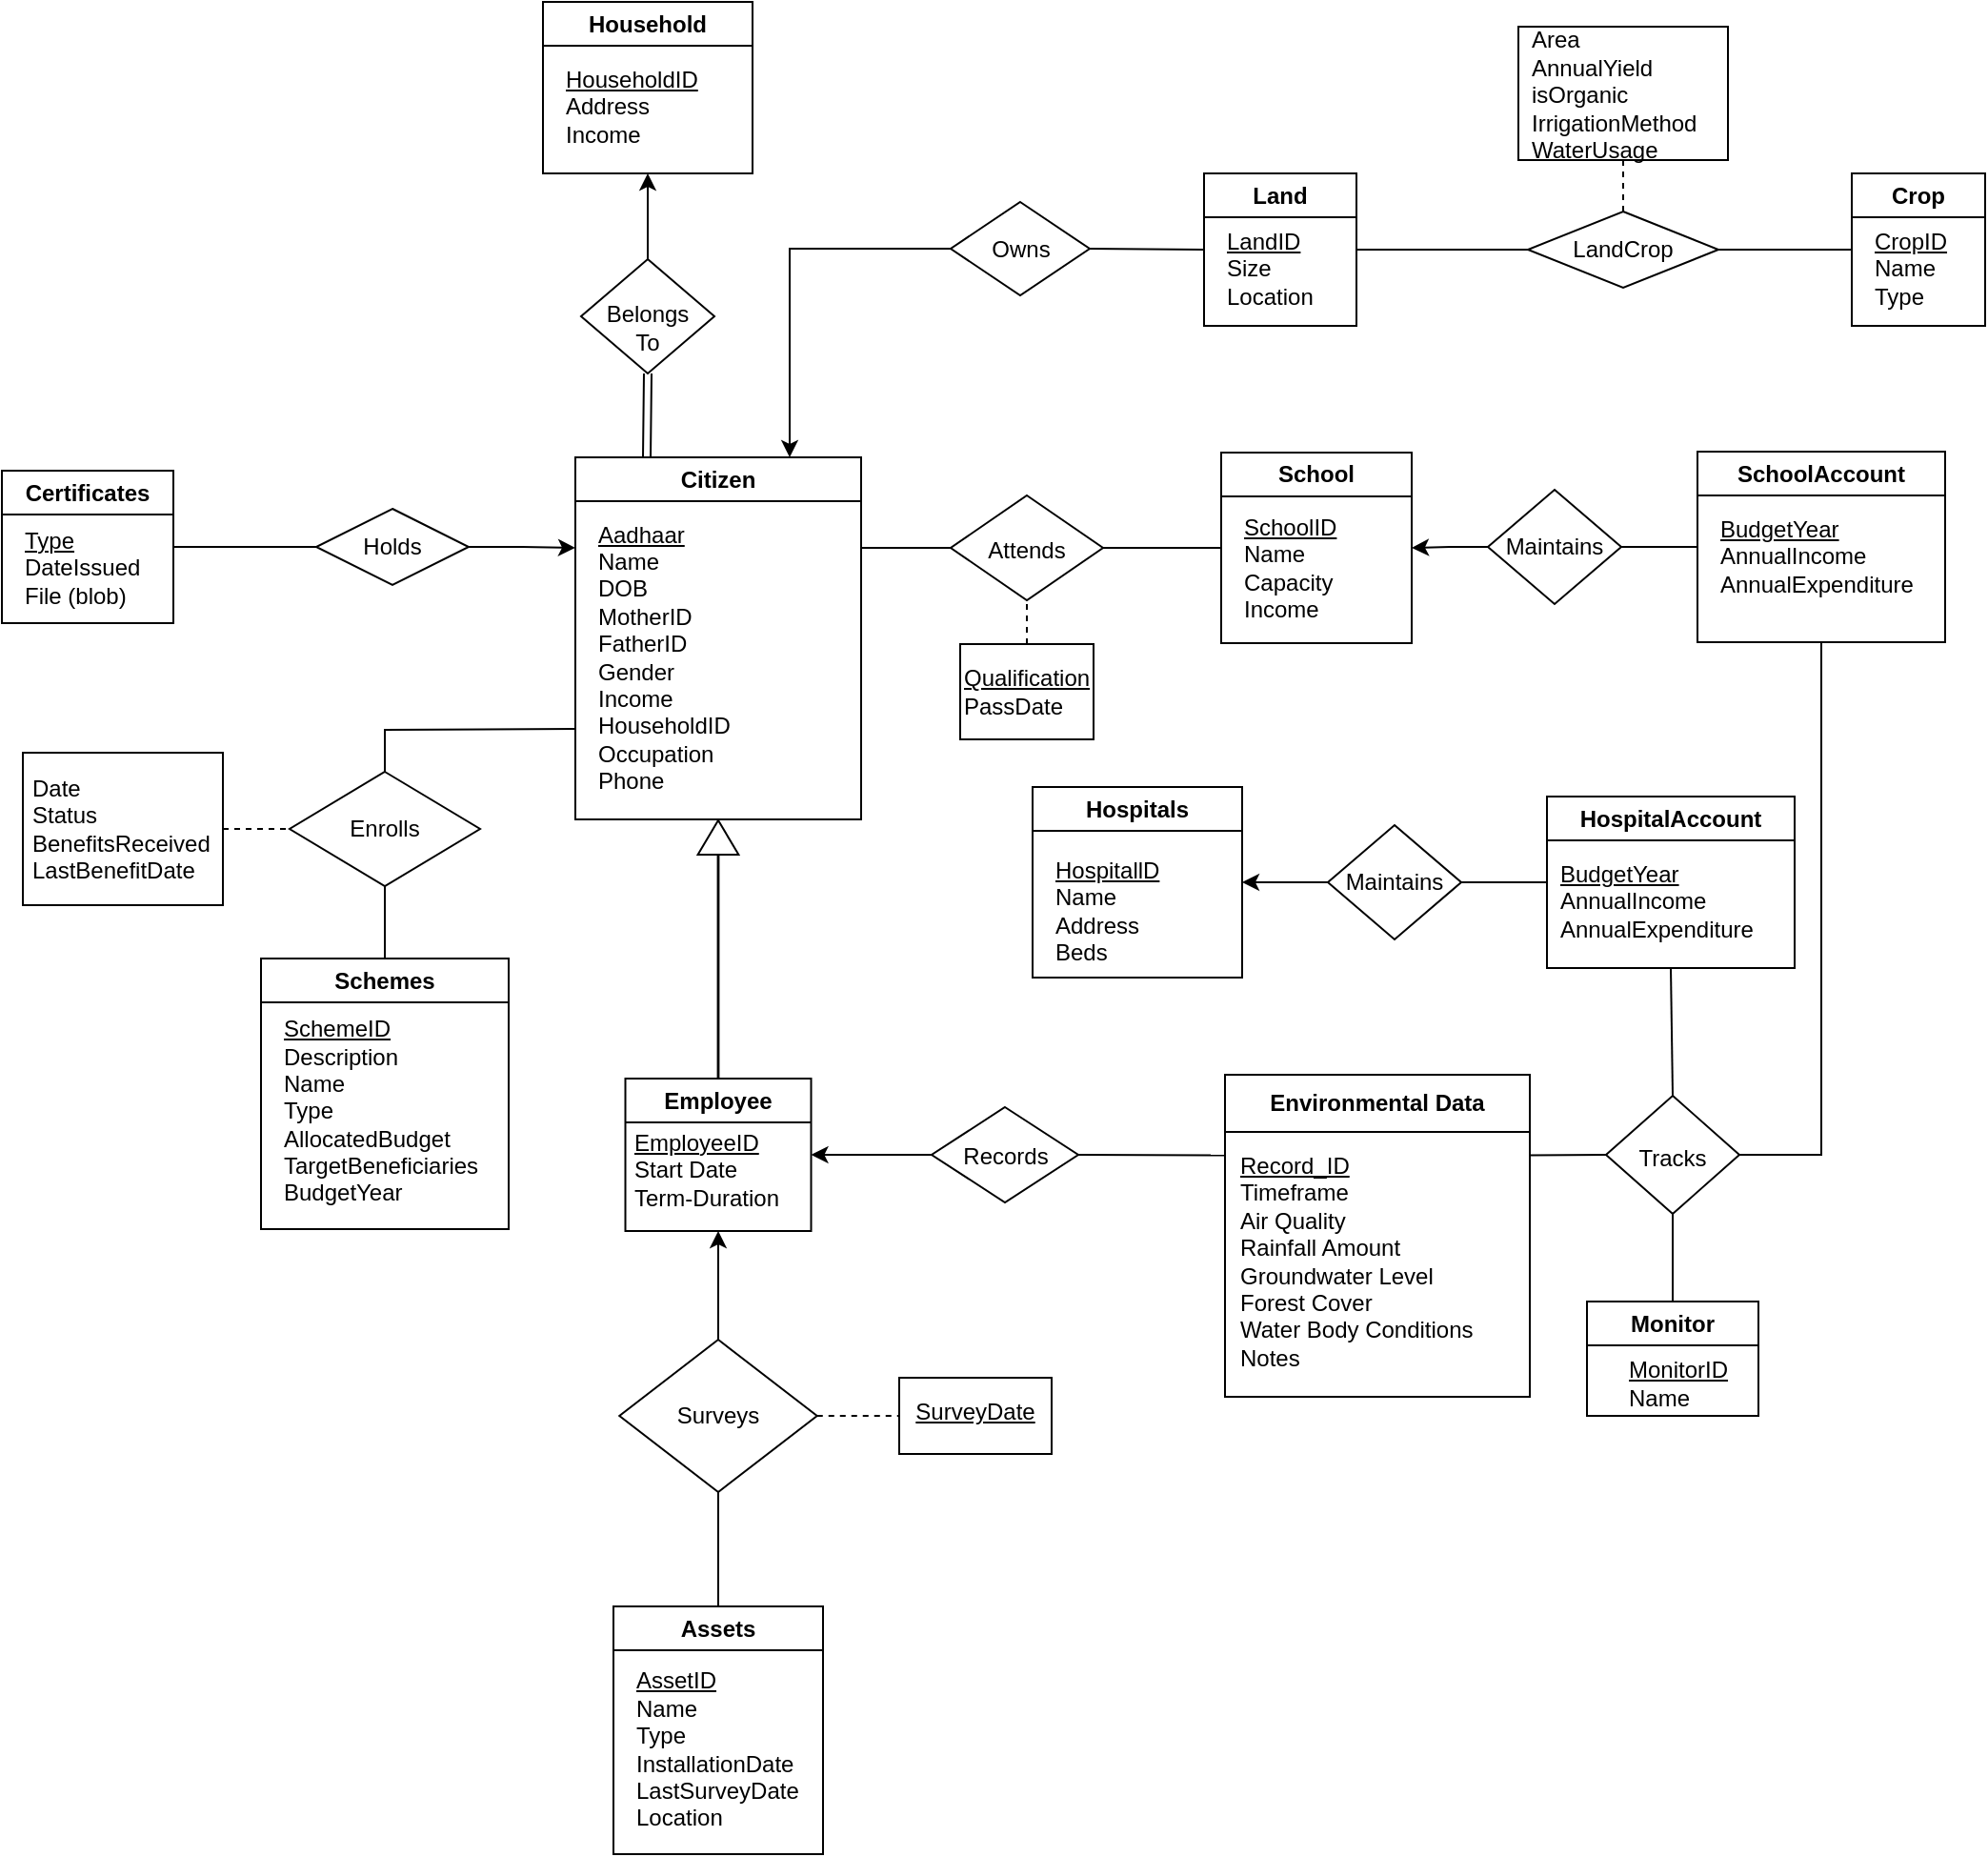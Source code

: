 <mxfile version="26.0.16">
  <diagram name="Page-1" id="xlPOJEpFGTMCNW6hLCcL">
    <mxGraphModel dx="1211" dy="612" grid="1" gridSize="10" guides="1" tooltips="1" connect="1" arrows="1" fold="1" page="1" pageScale="1" pageWidth="1169" pageHeight="1654" math="0" shadow="0">
      <root>
        <mxCell id="0" />
        <mxCell id="1" parent="0" />
        <mxCell id="tCC1x4YOR8sQ6aWQIFP9-16" value="Citizen" style="swimlane;whiteSpace=wrap;html=1;" vertex="1" parent="1">
          <mxGeometry x="370" y="325" width="150" height="190" as="geometry" />
        </mxCell>
        <mxCell id="tCC1x4YOR8sQ6aWQIFP9-29" value="&lt;div&gt;&lt;u&gt;Aadhaar&lt;/u&gt;&lt;/div&gt;&lt;div&gt;&lt;span style=&quot;background-color: transparent; color: light-dark(rgb(0, 0, 0), rgb(255, 255, 255));&quot;&gt;Name&lt;/span&gt;&lt;/div&gt;&lt;div&gt;DOB&lt;/div&gt;&lt;div&gt;MotherID&lt;/div&gt;&lt;div&gt;FatherID&lt;/div&gt;&lt;div&gt;Gender&lt;/div&gt;&lt;div&gt;Income&lt;/div&gt;&lt;div&gt;HouseholdID&lt;/div&gt;&lt;div&gt;Occupation&lt;/div&gt;&lt;div&gt;Phone&amp;nbsp;&lt;/div&gt;" style="text;html=1;align=left;verticalAlign=middle;whiteSpace=wrap;rounded=0;" vertex="1" parent="tCC1x4YOR8sQ6aWQIFP9-16">
          <mxGeometry x="10" y="30" width="80" height="150" as="geometry" />
        </mxCell>
        <mxCell id="tCC1x4YOR8sQ6aWQIFP9-18" value="Land" style="swimlane;whiteSpace=wrap;html=1;" vertex="1" parent="1">
          <mxGeometry x="700" y="176" width="80" height="80" as="geometry" />
        </mxCell>
        <mxCell id="tCC1x4YOR8sQ6aWQIFP9-38" value="&lt;u&gt;LandID&lt;/u&gt;&lt;div&gt;Size&lt;/div&gt;&lt;div&gt;Location&lt;/div&gt;" style="text;html=1;align=left;verticalAlign=middle;whiteSpace=wrap;rounded=0;" vertex="1" parent="tCC1x4YOR8sQ6aWQIFP9-18">
          <mxGeometry x="10" y="30" width="65" height="40" as="geometry" />
        </mxCell>
        <mxCell id="tCC1x4YOR8sQ6aWQIFP9-19" value="Household" style="swimlane;whiteSpace=wrap;html=1;" vertex="1" parent="1">
          <mxGeometry x="353" y="86" width="110" height="90" as="geometry" />
        </mxCell>
        <mxCell id="tCC1x4YOR8sQ6aWQIFP9-73" value="&lt;div&gt;&lt;u&gt;HouseholdID&lt;/u&gt;&lt;/div&gt;&lt;div&gt;Address&lt;/div&gt;&lt;div&gt;Income&lt;/div&gt;" style="text;html=1;align=left;verticalAlign=middle;whiteSpace=wrap;rounded=0;" vertex="1" parent="tCC1x4YOR8sQ6aWQIFP9-19">
          <mxGeometry x="10" y="30" width="90" height="50" as="geometry" />
        </mxCell>
        <mxCell id="tCC1x4YOR8sQ6aWQIFP9-20" value="School" style="swimlane;whiteSpace=wrap;html=1;" vertex="1" parent="1">
          <mxGeometry x="709" y="322.5" width="100" height="100" as="geometry" />
        </mxCell>
        <mxCell id="tCC1x4YOR8sQ6aWQIFP9-49" value="&lt;div&gt;&lt;u&gt;SchoolID&lt;/u&gt;&lt;/div&gt;&lt;div&gt;Name&lt;/div&gt;&lt;div&gt;Capacity&lt;/div&gt;&lt;div&gt;Income&lt;/div&gt;" style="text;html=1;align=left;verticalAlign=middle;whiteSpace=wrap;rounded=0;" vertex="1" parent="tCC1x4YOR8sQ6aWQIFP9-20">
          <mxGeometry x="10" y="30" width="70" height="60" as="geometry" />
        </mxCell>
        <mxCell id="tCC1x4YOR8sQ6aWQIFP9-21" value="Crop" style="swimlane;whiteSpace=wrap;html=1;" vertex="1" parent="1">
          <mxGeometry x="1040" y="176" width="70" height="80" as="geometry" />
        </mxCell>
        <mxCell id="tCC1x4YOR8sQ6aWQIFP9-39" value="&lt;u&gt;CropID&lt;/u&gt;&lt;div&gt;Name&lt;/div&gt;&lt;div&gt;Type&lt;/div&gt;" style="text;html=1;align=left;verticalAlign=middle;whiteSpace=wrap;rounded=0;" vertex="1" parent="tCC1x4YOR8sQ6aWQIFP9-21">
          <mxGeometry x="10" y="30" width="60" height="40" as="geometry" />
        </mxCell>
        <mxCell id="tCC1x4YOR8sQ6aWQIFP9-22" value="SchoolAccount" style="swimlane;whiteSpace=wrap;html=1;" vertex="1" parent="1">
          <mxGeometry x="959" y="322" width="130" height="100" as="geometry" />
        </mxCell>
        <mxCell id="tCC1x4YOR8sQ6aWQIFP9-50" value="&lt;div&gt;&lt;span style=&quot;background-color: transparent; color: light-dark(rgb(0, 0, 0), rgb(255, 255, 255));&quot;&gt;&lt;u&gt;BudgetYear&lt;/u&gt;&lt;/span&gt;&lt;/div&gt;&lt;div&gt;AnnualIncome&lt;/div&gt;&lt;div&gt;AnnualExpenditure&lt;/div&gt;" style="text;html=1;align=left;verticalAlign=middle;whiteSpace=wrap;rounded=0;" vertex="1" parent="tCC1x4YOR8sQ6aWQIFP9-22">
          <mxGeometry x="10" y="30" width="110" height="50" as="geometry" />
        </mxCell>
        <mxCell id="tCC1x4YOR8sQ6aWQIFP9-23" value="HospitalAccount" style="swimlane;whiteSpace=wrap;html=1;" vertex="1" parent="1">
          <mxGeometry x="880" y="503" width="130" height="90" as="geometry" />
        </mxCell>
        <mxCell id="tCC1x4YOR8sQ6aWQIFP9-53" value="&lt;div&gt;&lt;span style=&quot;background-color: transparent; color: light-dark(rgb(0, 0, 0), rgb(255, 255, 255));&quot;&gt;&lt;u&gt;BudgetYear&lt;/u&gt;&lt;/span&gt;&lt;/div&gt;&lt;div&gt;AnnualIncome&lt;/div&gt;&lt;div&gt;AnnualExpenditure&lt;/div&gt;" style="text;html=1;align=left;verticalAlign=middle;whiteSpace=wrap;rounded=0;" vertex="1" parent="tCC1x4YOR8sQ6aWQIFP9-23">
          <mxGeometry x="5" y="30" width="110" height="50" as="geometry" />
        </mxCell>
        <mxCell id="tCC1x4YOR8sQ6aWQIFP9-24" value="Hospitals" style="swimlane;whiteSpace=wrap;html=1;" vertex="1" parent="1">
          <mxGeometry x="610" y="498" width="110" height="100" as="geometry" />
        </mxCell>
        <mxCell id="tCC1x4YOR8sQ6aWQIFP9-52" value="&lt;div&gt;&lt;u&gt;HospitallD&lt;/u&gt;&lt;/div&gt;&lt;div&gt;Name&lt;/div&gt;&lt;div&gt;Address&lt;/div&gt;&lt;div&gt;Beds&lt;/div&gt;" style="text;html=1;align=left;verticalAlign=middle;whiteSpace=wrap;rounded=0;" vertex="1" parent="tCC1x4YOR8sQ6aWQIFP9-24">
          <mxGeometry x="10" y="30" width="90" height="70" as="geometry" />
        </mxCell>
        <mxCell id="tCC1x4YOR8sQ6aWQIFP9-25" value="Schemes" style="swimlane;whiteSpace=wrap;html=1;" vertex="1" parent="1">
          <mxGeometry x="205" y="588" width="130" height="142" as="geometry" />
        </mxCell>
        <mxCell id="tCC1x4YOR8sQ6aWQIFP9-105" value="&lt;div&gt;&lt;u&gt;SchemeID&lt;/u&gt;&lt;/div&gt;&lt;div&gt;Description&lt;/div&gt;&lt;div&gt;Name&lt;/div&gt;&lt;div&gt;Type&lt;/div&gt;&lt;div&gt;AllocatedBudget&lt;/div&gt;&lt;div&gt;TargetBeneficiaries&lt;/div&gt;&lt;div&gt;BudgetYear&lt;/div&gt;" style="text;html=1;align=left;verticalAlign=middle;whiteSpace=wrap;rounded=0;" vertex="1" parent="tCC1x4YOR8sQ6aWQIFP9-25">
          <mxGeometry x="10" y="25" width="115" height="110" as="geometry" />
        </mxCell>
        <mxCell id="tCC1x4YOR8sQ6aWQIFP9-26" value="Assets" style="swimlane;whiteSpace=wrap;html=1;startSize=23;" vertex="1" parent="1">
          <mxGeometry x="390" y="928" width="110" height="130" as="geometry" />
        </mxCell>
        <mxCell id="tCC1x4YOR8sQ6aWQIFP9-54" value="&lt;div&gt;&lt;u&gt;AssetID&lt;/u&gt;&lt;/div&gt;&lt;div&gt;Name&lt;/div&gt;&lt;div&gt;Type&lt;/div&gt;&lt;div&gt;InstallationDate&lt;/div&gt;&lt;div&gt;LastSurveyDate&lt;/div&gt;&lt;div&gt;Location&lt;/div&gt;" style="text;html=1;align=left;verticalAlign=middle;whiteSpace=wrap;rounded=0;" vertex="1" parent="tCC1x4YOR8sQ6aWQIFP9-26">
          <mxGeometry x="10" y="30" width="100" height="90" as="geometry" />
        </mxCell>
        <mxCell id="tCC1x4YOR8sQ6aWQIFP9-28" value="Employee" style="swimlane;whiteSpace=wrap;html=1;" vertex="1" parent="1">
          <mxGeometry x="396.25" y="651" width="97.5" height="80" as="geometry" />
        </mxCell>
        <mxCell id="tCC1x4YOR8sQ6aWQIFP9-32" value="&lt;div&gt;&lt;u&gt;EmployeeID&lt;/u&gt;&lt;/div&gt;&lt;div&gt;&lt;span style=&quot;background-color: transparent; color: light-dark(rgb(0, 0, 0), rgb(255, 255, 255));&quot;&gt;Start Date&lt;/span&gt;&lt;/div&gt;&lt;div&gt;Term-Duration&lt;/div&gt;" style="text;html=1;align=left;verticalAlign=middle;whiteSpace=wrap;rounded=0;" vertex="1" parent="tCC1x4YOR8sQ6aWQIFP9-28">
          <mxGeometry x="3.12" y="23" width="85" height="50" as="geometry" />
        </mxCell>
        <mxCell id="tCC1x4YOR8sQ6aWQIFP9-36" value="" style="shape=flexArrow;endArrow=classic;html=1;rounded=0;entryX=0.5;entryY=1;entryDx=0;entryDy=0;exitX=0.5;exitY=0;exitDx=0;exitDy=0;width=0.4;endSize=5.668;" edge="1" parent="1" source="tCC1x4YOR8sQ6aWQIFP9-28" target="tCC1x4YOR8sQ6aWQIFP9-16">
          <mxGeometry width="50" height="50" relative="1" as="geometry">
            <mxPoint x="550" y="618" as="sourcePoint" />
            <mxPoint x="600" y="568" as="targetPoint" />
          </mxGeometry>
        </mxCell>
        <mxCell id="tCC1x4YOR8sQ6aWQIFP9-40" value="" style="rhombus;whiteSpace=wrap;html=1;" vertex="1" parent="1">
          <mxGeometry x="870" y="196" width="100" height="40" as="geometry" />
        </mxCell>
        <mxCell id="tCC1x4YOR8sQ6aWQIFP9-41" value="LandCrop" style="text;html=1;align=center;verticalAlign=middle;whiteSpace=wrap;rounded=0;" vertex="1" parent="1">
          <mxGeometry x="890" y="206" width="60" height="20" as="geometry" />
        </mxCell>
        <mxCell id="tCC1x4YOR8sQ6aWQIFP9-43" value="" style="endArrow=none;html=1;rounded=0;entryX=0;entryY=0.5;entryDx=0;entryDy=0;exitX=1;exitY=0.5;exitDx=0;exitDy=0;" edge="1" parent="1" source="tCC1x4YOR8sQ6aWQIFP9-18" target="tCC1x4YOR8sQ6aWQIFP9-40">
          <mxGeometry width="50" height="50" relative="1" as="geometry">
            <mxPoint x="730" y="196" as="sourcePoint" />
            <mxPoint x="780" y="146" as="targetPoint" />
          </mxGeometry>
        </mxCell>
        <mxCell id="tCC1x4YOR8sQ6aWQIFP9-44" value="" style="endArrow=none;html=1;rounded=0;entryX=0;entryY=0.5;entryDx=0;entryDy=0;exitX=1;exitY=0.5;exitDx=0;exitDy=0;" edge="1" parent="1" source="tCC1x4YOR8sQ6aWQIFP9-40" target="tCC1x4YOR8sQ6aWQIFP9-21">
          <mxGeometry width="50" height="50" relative="1" as="geometry">
            <mxPoint x="730" y="196" as="sourcePoint" />
            <mxPoint x="780" y="146" as="targetPoint" />
          </mxGeometry>
        </mxCell>
        <mxCell id="tCC1x4YOR8sQ6aWQIFP9-46" value="" style="endArrow=none;dashed=1;html=1;rounded=0;exitX=0.5;exitY=0;exitDx=0;exitDy=0;entryX=0.5;entryY=1;entryDx=0;entryDy=0;" edge="1" parent="1" source="tCC1x4YOR8sQ6aWQIFP9-40" target="tCC1x4YOR8sQ6aWQIFP9-47">
          <mxGeometry width="50" height="50" relative="1" as="geometry">
            <mxPoint x="730" y="196" as="sourcePoint" />
            <mxPoint x="920" y="156" as="targetPoint" />
          </mxGeometry>
        </mxCell>
        <mxCell id="tCC1x4YOR8sQ6aWQIFP9-47" value="" style="rounded=0;whiteSpace=wrap;html=1;" vertex="1" parent="1">
          <mxGeometry x="865" y="99" width="110" height="70" as="geometry" />
        </mxCell>
        <mxCell id="tCC1x4YOR8sQ6aWQIFP9-48" value="&lt;div&gt;Area&lt;/div&gt;&lt;div&gt;&lt;span style=&quot;background-color: transparent; color: light-dark(rgb(0, 0, 0), rgb(255, 255, 255));&quot;&gt;AnnualYield&lt;/span&gt;&lt;/div&gt;&lt;div&gt;&lt;span style=&quot;background-color: transparent; color: light-dark(rgb(0, 0, 0), rgb(255, 255, 255));&quot;&gt;isOrganic&lt;/span&gt;&lt;/div&gt;&lt;div&gt;&lt;span style=&quot;background-color: transparent; color: light-dark(rgb(0, 0, 0), rgb(255, 255, 255));&quot;&gt;IrrigationMethod&lt;/span&gt;&lt;/div&gt;&lt;div&gt;&lt;span style=&quot;background-color: transparent; color: light-dark(rgb(0, 0, 0), rgb(255, 255, 255));&quot;&gt;WaterUsage&lt;/span&gt;&lt;/div&gt;&lt;div&gt;&lt;br&gt;&lt;/div&gt;" style="text;html=1;align=left;verticalAlign=middle;whiteSpace=wrap;rounded=0;" vertex="1" parent="1">
          <mxGeometry x="870" y="114" width="100" height="55" as="geometry" />
        </mxCell>
        <mxCell id="tCC1x4YOR8sQ6aWQIFP9-59" style="edgeStyle=orthogonalEdgeStyle;rounded=0;orthogonalLoop=1;jettySize=auto;html=1;exitX=0.5;exitY=0;exitDx=0;exitDy=0;entryX=0.5;entryY=1;entryDx=0;entryDy=0;" edge="1" parent="1" source="tCC1x4YOR8sQ6aWQIFP9-57" target="tCC1x4YOR8sQ6aWQIFP9-28">
          <mxGeometry relative="1" as="geometry">
            <mxPoint x="440" y="748" as="targetPoint" />
          </mxGeometry>
        </mxCell>
        <mxCell id="tCC1x4YOR8sQ6aWQIFP9-57" value="" style="rhombus;whiteSpace=wrap;html=1;" vertex="1" parent="1">
          <mxGeometry x="393.13" y="788" width="103.75" height="80" as="geometry" />
        </mxCell>
        <mxCell id="tCC1x4YOR8sQ6aWQIFP9-58" value="&lt;div&gt;Surveys&lt;/div&gt;" style="text;html=1;align=center;verticalAlign=middle;whiteSpace=wrap;rounded=0;" vertex="1" parent="1">
          <mxGeometry x="410.94" y="810.5" width="68.12" height="35" as="geometry" />
        </mxCell>
        <mxCell id="tCC1x4YOR8sQ6aWQIFP9-60" value="" style="endArrow=none;html=1;rounded=0;entryX=0.5;entryY=1;entryDx=0;entryDy=0;exitX=0.5;exitY=0;exitDx=0;exitDy=0;" edge="1" parent="1" source="tCC1x4YOR8sQ6aWQIFP9-26" target="tCC1x4YOR8sQ6aWQIFP9-57">
          <mxGeometry width="50" height="50" relative="1" as="geometry">
            <mxPoint x="580" y="928" as="sourcePoint" />
            <mxPoint x="630" y="878" as="targetPoint" />
          </mxGeometry>
        </mxCell>
        <mxCell id="tCC1x4YOR8sQ6aWQIFP9-62" value="" style="rounded=0;whiteSpace=wrap;html=1;" vertex="1" parent="1">
          <mxGeometry x="540" y="808" width="80" height="40" as="geometry" />
        </mxCell>
        <mxCell id="tCC1x4YOR8sQ6aWQIFP9-63" value="&lt;u&gt;SurveyDate&lt;/u&gt;" style="text;html=1;align=center;verticalAlign=middle;whiteSpace=wrap;rounded=0;" vertex="1" parent="1">
          <mxGeometry x="550" y="810.5" width="60" height="30" as="geometry" />
        </mxCell>
        <mxCell id="tCC1x4YOR8sQ6aWQIFP9-66" style="edgeStyle=orthogonalEdgeStyle;rounded=0;orthogonalLoop=1;jettySize=auto;html=1;exitX=0;exitY=0.5;exitDx=0;exitDy=0;entryX=1;entryY=0.5;entryDx=0;entryDy=0;" edge="1" parent="1" source="tCC1x4YOR8sQ6aWQIFP9-64" target="tCC1x4YOR8sQ6aWQIFP9-20">
          <mxGeometry relative="1" as="geometry" />
        </mxCell>
        <mxCell id="tCC1x4YOR8sQ6aWQIFP9-64" value="" style="rhombus;whiteSpace=wrap;html=1;" vertex="1" parent="1">
          <mxGeometry x="849" y="342" width="70" height="60" as="geometry" />
        </mxCell>
        <mxCell id="tCC1x4YOR8sQ6aWQIFP9-65" value="Maintains" style="text;html=1;align=center;verticalAlign=middle;whiteSpace=wrap;rounded=0;" vertex="1" parent="1">
          <mxGeometry x="854" y="357" width="60" height="30" as="geometry" />
        </mxCell>
        <mxCell id="tCC1x4YOR8sQ6aWQIFP9-67" value="" style="endArrow=none;html=1;rounded=0;entryX=0;entryY=0.5;entryDx=0;entryDy=0;exitX=1;exitY=0.5;exitDx=0;exitDy=0;" edge="1" parent="1" source="tCC1x4YOR8sQ6aWQIFP9-64" target="tCC1x4YOR8sQ6aWQIFP9-22">
          <mxGeometry width="50" height="50" relative="1" as="geometry">
            <mxPoint x="889" y="392" as="sourcePoint" />
            <mxPoint x="939" y="342" as="targetPoint" />
          </mxGeometry>
        </mxCell>
        <mxCell id="tCC1x4YOR8sQ6aWQIFP9-68" style="edgeStyle=orthogonalEdgeStyle;rounded=0;orthogonalLoop=1;jettySize=auto;html=1;exitX=0;exitY=0.5;exitDx=0;exitDy=0;entryX=1;entryY=0.5;entryDx=0;entryDy=0;" edge="1" parent="1" source="tCC1x4YOR8sQ6aWQIFP9-69" target="tCC1x4YOR8sQ6aWQIFP9-24">
          <mxGeometry relative="1" as="geometry">
            <mxPoint x="730" y="548" as="targetPoint" />
          </mxGeometry>
        </mxCell>
        <mxCell id="tCC1x4YOR8sQ6aWQIFP9-69" value="" style="rhombus;whiteSpace=wrap;html=1;" vertex="1" parent="1">
          <mxGeometry x="765" y="518" width="70" height="60" as="geometry" />
        </mxCell>
        <mxCell id="tCC1x4YOR8sQ6aWQIFP9-70" value="Maintains" style="text;html=1;align=center;verticalAlign=middle;whiteSpace=wrap;rounded=0;" vertex="1" parent="1">
          <mxGeometry x="770" y="533" width="60" height="30" as="geometry" />
        </mxCell>
        <mxCell id="tCC1x4YOR8sQ6aWQIFP9-71" value="" style="endArrow=none;html=1;rounded=0;entryX=0;entryY=0.5;entryDx=0;entryDy=0;exitX=1;exitY=0.5;exitDx=0;exitDy=0;" edge="1" parent="1" source="tCC1x4YOR8sQ6aWQIFP9-69" target="tCC1x4YOR8sQ6aWQIFP9-23">
          <mxGeometry width="50" height="50" relative="1" as="geometry">
            <mxPoint x="820" y="568" as="sourcePoint" />
            <mxPoint x="890" y="548" as="targetPoint" />
          </mxGeometry>
        </mxCell>
        <mxCell id="tCC1x4YOR8sQ6aWQIFP9-80" style="edgeStyle=orthogonalEdgeStyle;rounded=0;orthogonalLoop=1;jettySize=auto;html=1;entryX=0.5;entryY=1;entryDx=0;entryDy=0;exitX=0.5;exitY=0;exitDx=0;exitDy=0;" edge="1" parent="1" source="tCC1x4YOR8sQ6aWQIFP9-75" target="tCC1x4YOR8sQ6aWQIFP9-19">
          <mxGeometry relative="1" as="geometry" />
        </mxCell>
        <mxCell id="tCC1x4YOR8sQ6aWQIFP9-75" value="" style="rhombus;whiteSpace=wrap;html=1;" vertex="1" parent="1">
          <mxGeometry x="373" y="221" width="70" height="60" as="geometry" />
        </mxCell>
        <mxCell id="tCC1x4YOR8sQ6aWQIFP9-76" value="Belongs To" style="text;html=1;align=center;verticalAlign=middle;whiteSpace=wrap;rounded=0;" vertex="1" parent="1">
          <mxGeometry x="378" y="242" width="60" height="30" as="geometry" />
        </mxCell>
        <mxCell id="tCC1x4YOR8sQ6aWQIFP9-81" value="" style="shape=link;html=1;rounded=0;exitX=0.25;exitY=0;exitDx=0;exitDy=0;entryX=0.5;entryY=1;entryDx=0;entryDy=0;" edge="1" parent="1" source="tCC1x4YOR8sQ6aWQIFP9-16" target="tCC1x4YOR8sQ6aWQIFP9-75">
          <mxGeometry relative="1" as="geometry">
            <mxPoint x="520" y="403" as="sourcePoint" />
            <mxPoint x="680" y="403" as="targetPoint" />
            <Array as="points" />
          </mxGeometry>
        </mxCell>
        <mxCell id="tCC1x4YOR8sQ6aWQIFP9-83" value="" style="rhombus;whiteSpace=wrap;html=1;" vertex="1" parent="1">
          <mxGeometry x="567" y="345" width="80" height="55" as="geometry" />
        </mxCell>
        <mxCell id="tCC1x4YOR8sQ6aWQIFP9-84" value="Attends" style="text;html=1;align=center;verticalAlign=middle;whiteSpace=wrap;rounded=0;" vertex="1" parent="1">
          <mxGeometry x="577" y="358.5" width="60" height="30" as="geometry" />
        </mxCell>
        <mxCell id="tCC1x4YOR8sQ6aWQIFP9-85" value="" style="endArrow=none;html=1;rounded=0;exitX=1;exitY=0.5;exitDx=0;exitDy=0;entryX=0;entryY=0.5;entryDx=0;entryDy=0;" edge="1" parent="1" source="tCC1x4YOR8sQ6aWQIFP9-83" target="tCC1x4YOR8sQ6aWQIFP9-20">
          <mxGeometry width="50" height="50" relative="1" as="geometry">
            <mxPoint x="682" y="473" as="sourcePoint" />
            <mxPoint x="782" y="373" as="targetPoint" />
          </mxGeometry>
        </mxCell>
        <mxCell id="tCC1x4YOR8sQ6aWQIFP9-86" value="" style="endArrow=none;html=1;rounded=0;entryX=0;entryY=0.5;entryDx=0;entryDy=0;exitX=1;exitY=0.25;exitDx=0;exitDy=0;" edge="1" parent="1" source="tCC1x4YOR8sQ6aWQIFP9-16" target="tCC1x4YOR8sQ6aWQIFP9-83">
          <mxGeometry width="50" height="50" relative="1" as="geometry">
            <mxPoint x="820" y="568" as="sourcePoint" />
            <mxPoint x="870" y="518" as="targetPoint" />
          </mxGeometry>
        </mxCell>
        <mxCell id="tCC1x4YOR8sQ6aWQIFP9-88" value="" style="endArrow=none;dashed=1;html=1;rounded=0;entryX=0.5;entryY=1;entryDx=0;entryDy=0;" edge="1" parent="1" target="tCC1x4YOR8sQ6aWQIFP9-83">
          <mxGeometry width="50" height="50" relative="1" as="geometry">
            <mxPoint x="607" y="423" as="sourcePoint" />
            <mxPoint x="982" y="473" as="targetPoint" />
          </mxGeometry>
        </mxCell>
        <mxCell id="tCC1x4YOR8sQ6aWQIFP9-89" value="" style="rounded=0;whiteSpace=wrap;html=1;" vertex="1" parent="1">
          <mxGeometry x="572" y="423" width="70" height="50" as="geometry" />
        </mxCell>
        <mxCell id="tCC1x4YOR8sQ6aWQIFP9-90" value="&lt;u&gt;Qualification&lt;/u&gt;&lt;div&gt;PassDate&lt;/div&gt;" style="text;html=1;align=left;verticalAlign=middle;whiteSpace=wrap;rounded=0;" vertex="1" parent="1">
          <mxGeometry x="572" y="428" width="75" height="40" as="geometry" />
        </mxCell>
        <mxCell id="tCC1x4YOR8sQ6aWQIFP9-94" value="Certificates" style="swimlane;whiteSpace=wrap;html=1;" vertex="1" parent="1">
          <mxGeometry x="69" y="332" width="90" height="80" as="geometry" />
        </mxCell>
        <mxCell id="tCC1x4YOR8sQ6aWQIFP9-95" value="&lt;u&gt;Type&lt;/u&gt;&lt;div&gt;DateIssued&lt;/div&gt;&lt;div&gt;File (blob)&lt;/div&gt;" style="text;html=1;align=left;verticalAlign=middle;whiteSpace=wrap;rounded=0;" vertex="1" parent="tCC1x4YOR8sQ6aWQIFP9-94">
          <mxGeometry x="10" y="26" width="70" height="50" as="geometry" />
        </mxCell>
        <mxCell id="tCC1x4YOR8sQ6aWQIFP9-96" value="" style="rhombus;whiteSpace=wrap;html=1;" vertex="1" parent="1">
          <mxGeometry x="234" y="352" width="80" height="40" as="geometry" />
        </mxCell>
        <mxCell id="tCC1x4YOR8sQ6aWQIFP9-97" value="Holds" style="text;html=1;align=center;verticalAlign=middle;whiteSpace=wrap;rounded=0;" vertex="1" parent="1">
          <mxGeometry x="244.01" y="357" width="60" height="30" as="geometry" />
        </mxCell>
        <mxCell id="tCC1x4YOR8sQ6aWQIFP9-99" value="" style="endArrow=none;html=1;rounded=0;entryX=1;entryY=0.5;entryDx=0;entryDy=0;exitX=0;exitY=0.5;exitDx=0;exitDy=0;" edge="1" parent="1" source="tCC1x4YOR8sQ6aWQIFP9-96" target="tCC1x4YOR8sQ6aWQIFP9-94">
          <mxGeometry width="50" height="50" relative="1" as="geometry">
            <mxPoint x="359" y="290" as="sourcePoint" />
            <mxPoint x="409" y="240" as="targetPoint" />
          </mxGeometry>
        </mxCell>
        <mxCell id="tCC1x4YOR8sQ6aWQIFP9-109" value="" style="endArrow=none;html=1;rounded=0;entryX=0;entryY=0.75;entryDx=0;entryDy=0;exitX=0.5;exitY=0;exitDx=0;exitDy=0;" edge="1" parent="1" source="tCC1x4YOR8sQ6aWQIFP9-110" target="tCC1x4YOR8sQ6aWQIFP9-16">
          <mxGeometry width="50" height="50" relative="1" as="geometry">
            <mxPoint x="540" y="580" as="sourcePoint" />
            <mxPoint x="780" y="870" as="targetPoint" />
            <Array as="points">
              <mxPoint x="270" y="468" />
            </Array>
          </mxGeometry>
        </mxCell>
        <mxCell id="tCC1x4YOR8sQ6aWQIFP9-110" value="" style="rhombus;whiteSpace=wrap;html=1;" vertex="1" parent="1">
          <mxGeometry x="220" y="490" width="100" height="60" as="geometry" />
        </mxCell>
        <mxCell id="tCC1x4YOR8sQ6aWQIFP9-111" value="Enrolls" style="text;html=1;align=center;verticalAlign=middle;whiteSpace=wrap;rounded=0;" vertex="1" parent="1">
          <mxGeometry x="240" y="507.5" width="60" height="25" as="geometry" />
        </mxCell>
        <mxCell id="tCC1x4YOR8sQ6aWQIFP9-112" value="" style="endArrow=none;html=1;rounded=0;entryX=0.5;entryY=1;entryDx=0;entryDy=0;exitX=0.5;exitY=0;exitDx=0;exitDy=0;" edge="1" parent="1" source="tCC1x4YOR8sQ6aWQIFP9-25" target="tCC1x4YOR8sQ6aWQIFP9-110">
          <mxGeometry width="50" height="50" relative="1" as="geometry">
            <mxPoint x="410" y="670" as="sourcePoint" />
            <mxPoint x="460" y="620" as="targetPoint" />
          </mxGeometry>
        </mxCell>
        <mxCell id="tCC1x4YOR8sQ6aWQIFP9-114" style="edgeStyle=orthogonalEdgeStyle;rounded=0;orthogonalLoop=1;jettySize=auto;html=1;entryX=0;entryY=0.25;entryDx=0;entryDy=0;exitX=1;exitY=0.5;exitDx=0;exitDy=0;" edge="1" parent="1" source="tCC1x4YOR8sQ6aWQIFP9-96" target="tCC1x4YOR8sQ6aWQIFP9-16">
          <mxGeometry relative="1" as="geometry">
            <mxPoint x="445" y="260" as="sourcePoint" />
          </mxGeometry>
        </mxCell>
        <mxCell id="tCC1x4YOR8sQ6aWQIFP9-115" value="" style="rhombus;whiteSpace=wrap;html=1;" vertex="1" parent="1">
          <mxGeometry x="567" y="191" width="73" height="49" as="geometry" />
        </mxCell>
        <mxCell id="tCC1x4YOR8sQ6aWQIFP9-117" style="edgeStyle=orthogonalEdgeStyle;rounded=0;orthogonalLoop=1;jettySize=auto;html=1;exitX=0.5;exitY=1;exitDx=0;exitDy=0;" edge="1" parent="1" source="tCC1x4YOR8sQ6aWQIFP9-115" target="tCC1x4YOR8sQ6aWQIFP9-115">
          <mxGeometry relative="1" as="geometry" />
        </mxCell>
        <mxCell id="tCC1x4YOR8sQ6aWQIFP9-119" style="edgeStyle=orthogonalEdgeStyle;rounded=0;orthogonalLoop=1;jettySize=auto;html=1;entryX=0.75;entryY=0;entryDx=0;entryDy=0;exitX=0;exitY=0.5;exitDx=0;exitDy=0;" edge="1" parent="1" source="tCC1x4YOR8sQ6aWQIFP9-115" target="tCC1x4YOR8sQ6aWQIFP9-16">
          <mxGeometry relative="1" as="geometry">
            <mxPoint x="550" y="260" as="sourcePoint" />
          </mxGeometry>
        </mxCell>
        <mxCell id="tCC1x4YOR8sQ6aWQIFP9-118" value="Owns" style="text;html=1;align=center;verticalAlign=middle;whiteSpace=wrap;rounded=0;" vertex="1" parent="1">
          <mxGeometry x="573.5" y="200.5" width="60" height="30" as="geometry" />
        </mxCell>
        <mxCell id="tCC1x4YOR8sQ6aWQIFP9-120" value="" style="endArrow=none;html=1;rounded=0;exitX=1;exitY=0.5;exitDx=0;exitDy=0;entryX=0;entryY=0.5;entryDx=0;entryDy=0;" edge="1" parent="1" source="tCC1x4YOR8sQ6aWQIFP9-115" target="tCC1x4YOR8sQ6aWQIFP9-18">
          <mxGeometry width="50" height="50" relative="1" as="geometry">
            <mxPoint x="920" y="390" as="sourcePoint" />
            <mxPoint x="970" y="340" as="targetPoint" />
          </mxGeometry>
        </mxCell>
        <mxCell id="tCC1x4YOR8sQ6aWQIFP9-121" value="" style="endArrow=none;dashed=1;html=1;rounded=0;exitX=1;exitY=0.5;exitDx=0;exitDy=0;entryX=0;entryY=0.5;entryDx=0;entryDy=0;" edge="1" parent="1" source="tCC1x4YOR8sQ6aWQIFP9-57" target="tCC1x4YOR8sQ6aWQIFP9-62">
          <mxGeometry width="50" height="50" relative="1" as="geometry">
            <mxPoint x="393" y="828" as="sourcePoint" />
            <mxPoint x="540" y="830" as="targetPoint" />
          </mxGeometry>
        </mxCell>
        <mxCell id="tCC1x4YOR8sQ6aWQIFP9-123" value="" style="endArrow=none;dashed=1;html=1;rounded=0;entryX=0;entryY=0.5;entryDx=0;entryDy=0;exitX=1;exitY=0.5;exitDx=0;exitDy=0;" edge="1" parent="1" source="tCC1x4YOR8sQ6aWQIFP9-124" target="tCC1x4YOR8sQ6aWQIFP9-110">
          <mxGeometry width="50" height="50" relative="1" as="geometry">
            <mxPoint x="190" y="520" as="sourcePoint" />
            <mxPoint x="550" y="788" as="targetPoint" />
          </mxGeometry>
        </mxCell>
        <mxCell id="tCC1x4YOR8sQ6aWQIFP9-124" value="" style="rounded=0;whiteSpace=wrap;html=1;" vertex="1" parent="1">
          <mxGeometry x="80" y="480" width="105" height="80" as="geometry" />
        </mxCell>
        <mxCell id="tCC1x4YOR8sQ6aWQIFP9-125" value="Date&lt;div&gt;Status&lt;/div&gt;&lt;div&gt;BenefitsReceived&lt;/div&gt;&lt;div&gt;LastBenefitDate&lt;/div&gt;" style="text;html=1;align=left;verticalAlign=middle;whiteSpace=wrap;rounded=0;" vertex="1" parent="1">
          <mxGeometry x="82.5" y="490" width="102.5" height="60" as="geometry" />
        </mxCell>
        <mxCell id="tCC1x4YOR8sQ6aWQIFP9-128" value="" style="rhombus;whiteSpace=wrap;html=1;" vertex="1" parent="1">
          <mxGeometry x="911" y="660" width="70" height="62" as="geometry" />
        </mxCell>
        <mxCell id="tCC1x4YOR8sQ6aWQIFP9-130" value="" style="endArrow=none;html=1;rounded=0;entryX=0.5;entryY=1;entryDx=0;entryDy=0;exitX=0.5;exitY=0;exitDx=0;exitDy=0;" edge="1" parent="1" source="tCC1x4YOR8sQ6aWQIFP9-128" target="tCC1x4YOR8sQ6aWQIFP9-23">
          <mxGeometry width="50" height="50" relative="1" as="geometry">
            <mxPoint x="590" y="730" as="sourcePoint" />
            <mxPoint x="640" y="680" as="targetPoint" />
          </mxGeometry>
        </mxCell>
        <mxCell id="tCC1x4YOR8sQ6aWQIFP9-131" value="" style="endArrow=none;html=1;rounded=0;entryX=0.5;entryY=1;entryDx=0;entryDy=0;exitX=1;exitY=0.5;exitDx=0;exitDy=0;" edge="1" parent="1" source="tCC1x4YOR8sQ6aWQIFP9-128" target="tCC1x4YOR8sQ6aWQIFP9-22">
          <mxGeometry width="50" height="50" relative="1" as="geometry">
            <mxPoint x="590" y="730" as="sourcePoint" />
            <mxPoint x="640" y="680" as="targetPoint" />
            <Array as="points">
              <mxPoint x="1024" y="691" />
            </Array>
          </mxGeometry>
        </mxCell>
        <mxCell id="tCC1x4YOR8sQ6aWQIFP9-132" value="" style="endArrow=none;html=1;rounded=0;entryX=0;entryY=0.5;entryDx=0;entryDy=0;exitX=1;exitY=0.25;exitDx=0;exitDy=0;" edge="1" parent="1" source="tCC1x4YOR8sQ6aWQIFP9-133" target="tCC1x4YOR8sQ6aWQIFP9-128">
          <mxGeometry width="50" height="50" relative="1" as="geometry">
            <mxPoint x="861" y="690" as="sourcePoint" />
            <mxPoint x="661" y="570" as="targetPoint" />
          </mxGeometry>
        </mxCell>
        <mxCell id="tCC1x4YOR8sQ6aWQIFP9-133" value="Environmental Data" style="swimlane;whiteSpace=wrap;html=1;startSize=30;" vertex="1" parent="1">
          <mxGeometry x="711" y="649" width="160" height="169" as="geometry" />
        </mxCell>
        <mxCell id="tCC1x4YOR8sQ6aWQIFP9-134" value="&lt;div&gt;&lt;u&gt;Record_ID&lt;/u&gt;&lt;/div&gt;&lt;div&gt;Timeframe&lt;/div&gt;Air Quality&lt;div&gt;Rainfall Amount&lt;/div&gt;&lt;div&gt;Groundwater Level&lt;/div&gt;&lt;div&gt;Forest Cover&lt;/div&gt;&lt;div&gt;Water Body Conditions&lt;/div&gt;&lt;div&gt;&lt;span style=&quot;background-color: transparent; color: light-dark(rgb(0, 0, 0), rgb(255, 255, 255));&quot;&gt;Notes&lt;/span&gt;&lt;/div&gt;" style="text;html=1;align=left;verticalAlign=middle;whiteSpace=wrap;rounded=0;" vertex="1" parent="tCC1x4YOR8sQ6aWQIFP9-133">
          <mxGeometry x="5.5" y="31.5" width="154.5" height="132.5" as="geometry" />
        </mxCell>
        <mxCell id="tCC1x4YOR8sQ6aWQIFP9-136" value="Tracks" style="text;html=1;align=center;verticalAlign=middle;whiteSpace=wrap;rounded=0;" vertex="1" parent="1">
          <mxGeometry x="916" y="678" width="60" height="30" as="geometry" />
        </mxCell>
        <mxCell id="tCC1x4YOR8sQ6aWQIFP9-138" value="Monitor" style="swimlane;whiteSpace=wrap;html=1;" vertex="1" parent="1">
          <mxGeometry x="901" y="768" width="90" height="60" as="geometry" />
        </mxCell>
        <mxCell id="tCC1x4YOR8sQ6aWQIFP9-139" value="&lt;u&gt;MonitorID&lt;/u&gt;&lt;div&gt;Name&lt;/div&gt;" style="text;html=1;align=left;verticalAlign=middle;whiteSpace=wrap;rounded=0;" vertex="1" parent="tCC1x4YOR8sQ6aWQIFP9-138">
          <mxGeometry x="20" y="28" width="60" height="30" as="geometry" />
        </mxCell>
        <mxCell id="tCC1x4YOR8sQ6aWQIFP9-140" value="" style="endArrow=none;html=1;rounded=0;entryX=0.5;entryY=1;entryDx=0;entryDy=0;exitX=0.5;exitY=0;exitDx=0;exitDy=0;" edge="1" parent="1" source="tCC1x4YOR8sQ6aWQIFP9-138" target="tCC1x4YOR8sQ6aWQIFP9-128">
          <mxGeometry width="50" height="50" relative="1" as="geometry">
            <mxPoint x="691" y="790" as="sourcePoint" />
            <mxPoint x="741" y="740" as="targetPoint" />
          </mxGeometry>
        </mxCell>
        <mxCell id="tCC1x4YOR8sQ6aWQIFP9-149" style="edgeStyle=orthogonalEdgeStyle;rounded=0;orthogonalLoop=1;jettySize=auto;html=1;entryX=1;entryY=0.5;entryDx=0;entryDy=0;" edge="1" parent="1" source="tCC1x4YOR8sQ6aWQIFP9-145" target="tCC1x4YOR8sQ6aWQIFP9-28">
          <mxGeometry relative="1" as="geometry" />
        </mxCell>
        <mxCell id="tCC1x4YOR8sQ6aWQIFP9-145" value="" style="rhombus;whiteSpace=wrap;html=1;" vertex="1" parent="1">
          <mxGeometry x="557" y="666" width="77" height="50" as="geometry" />
        </mxCell>
        <mxCell id="tCC1x4YOR8sQ6aWQIFP9-146" value="Records" style="text;html=1;align=center;verticalAlign=middle;whiteSpace=wrap;rounded=0;" vertex="1" parent="1">
          <mxGeometry x="566" y="677" width="60" height="30" as="geometry" />
        </mxCell>
        <mxCell id="tCC1x4YOR8sQ6aWQIFP9-150" value="" style="endArrow=none;html=1;rounded=0;entryX=0;entryY=0.25;entryDx=0;entryDy=0;exitX=1;exitY=0.5;exitDx=0;exitDy=0;" edge="1" parent="1" source="tCC1x4YOR8sQ6aWQIFP9-145" target="tCC1x4YOR8sQ6aWQIFP9-133">
          <mxGeometry width="50" height="50" relative="1" as="geometry">
            <mxPoint x="600" y="780" as="sourcePoint" />
            <mxPoint x="650" y="730" as="targetPoint" />
          </mxGeometry>
        </mxCell>
      </root>
    </mxGraphModel>
  </diagram>
</mxfile>
